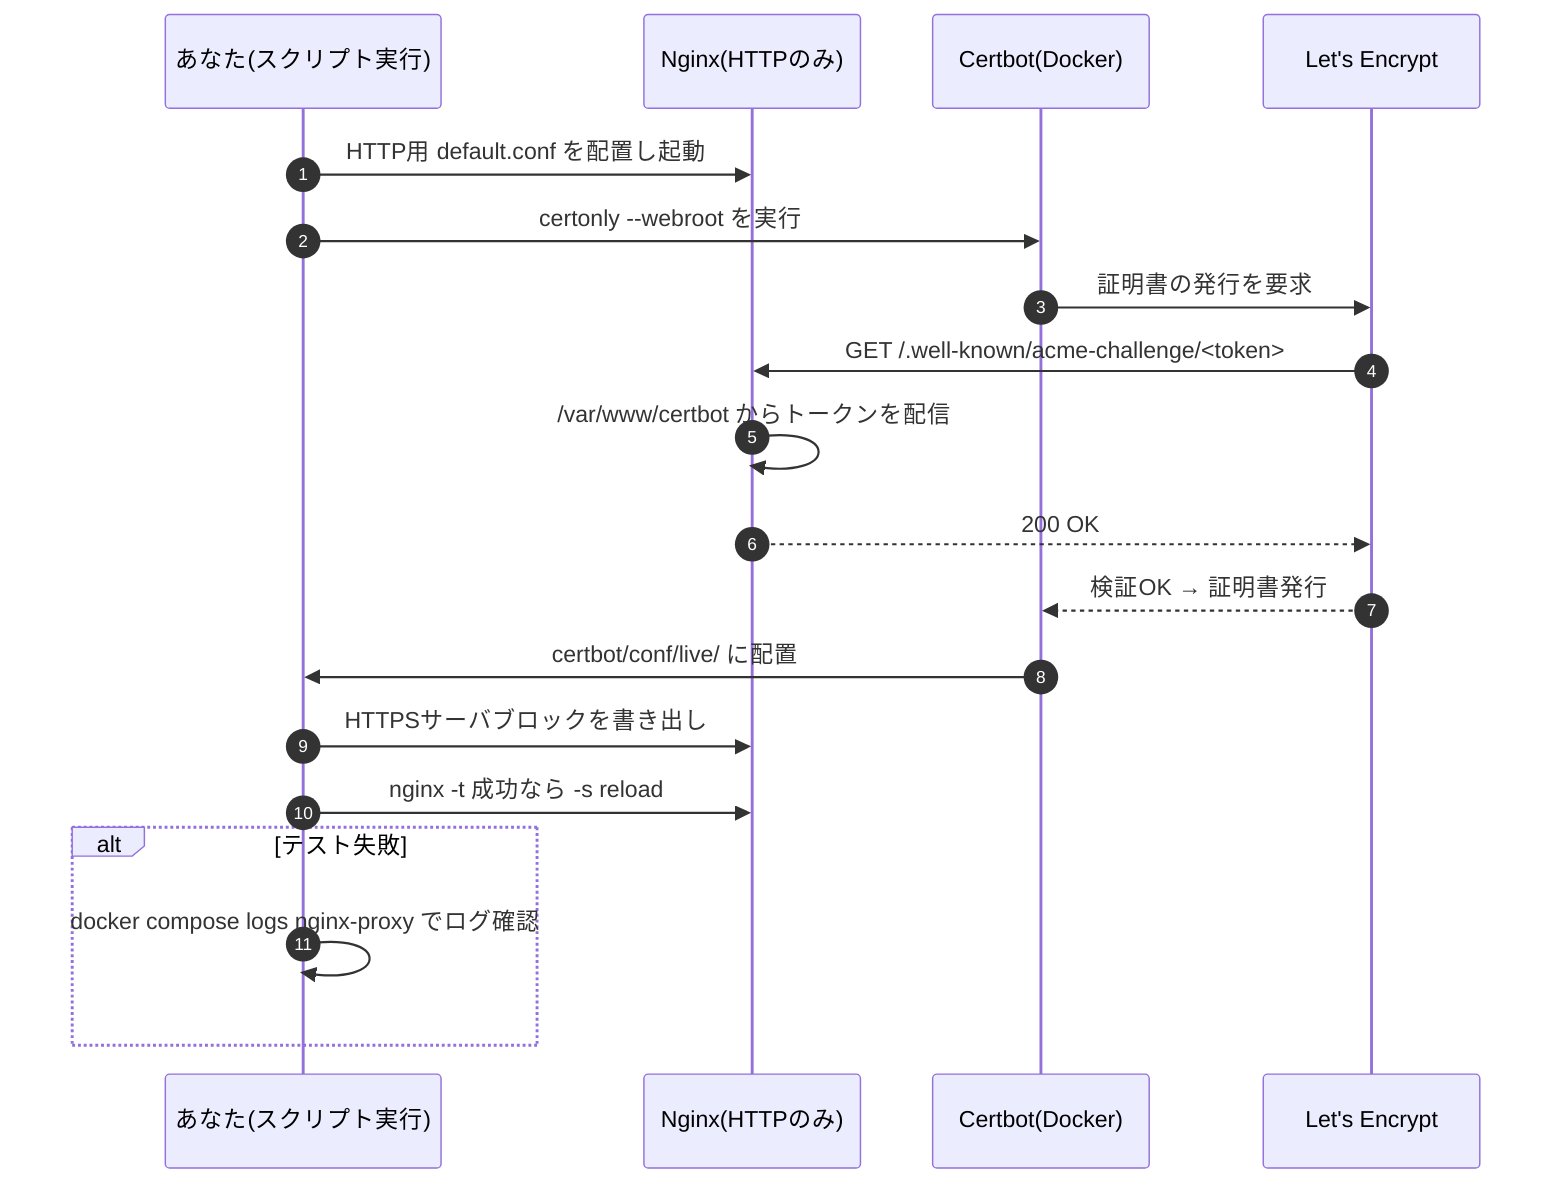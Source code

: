 sequenceDiagram
    autonumber
    participant U as あなた(スクリプト実行)
    participant N as Nginx(HTTPのみ)
    participant C as Certbot(Docker)
    participant CA as Let's Encrypt

    U->>N: HTTP用 default.conf を配置し起動
    U->>C: certonly --webroot を実行
    C->>CA: 証明書の発行を要求
    CA->>N: GET /.well-known/acme-challenge/<token>
    N->>N: /var/www/certbot からトークンを配信
    N-->>CA: 200 OK
    CA-->>C: 検証OK → 証明書発行
    C->>U: certbot/conf/live/ に配置
    U->>N: HTTPSサーバブロックを書き出し
    U->>N: nginx -t 成功なら -s reload
    alt テスト失敗
        U->>U: docker compose logs nginx-proxy でログ確認
    end